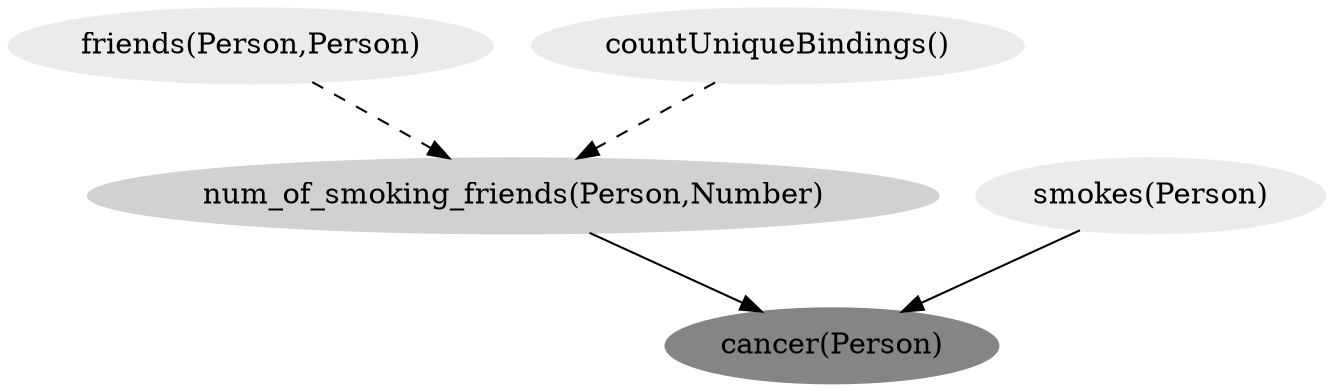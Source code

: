 digraph RDN{
0[style="filled" label="friends(Person,Person)" color="gray92"];
1[style="filled" label="countUniqueBindings()" color="gray92"];
2[style="filled" label="num_of_smoking_friends(Person,Number)" color="gray82"];
0 -> 2[label="" style=dashed];
1 -> 2[label="" style=dashed];
3[style="filled" label="smokes(Person)" color="gray92"];
4[style="filled" label="cancer(Person)" color="gray52"];
2 -> 4[label="" style=solid];
3 -> 4[label="" style=solid];
}
